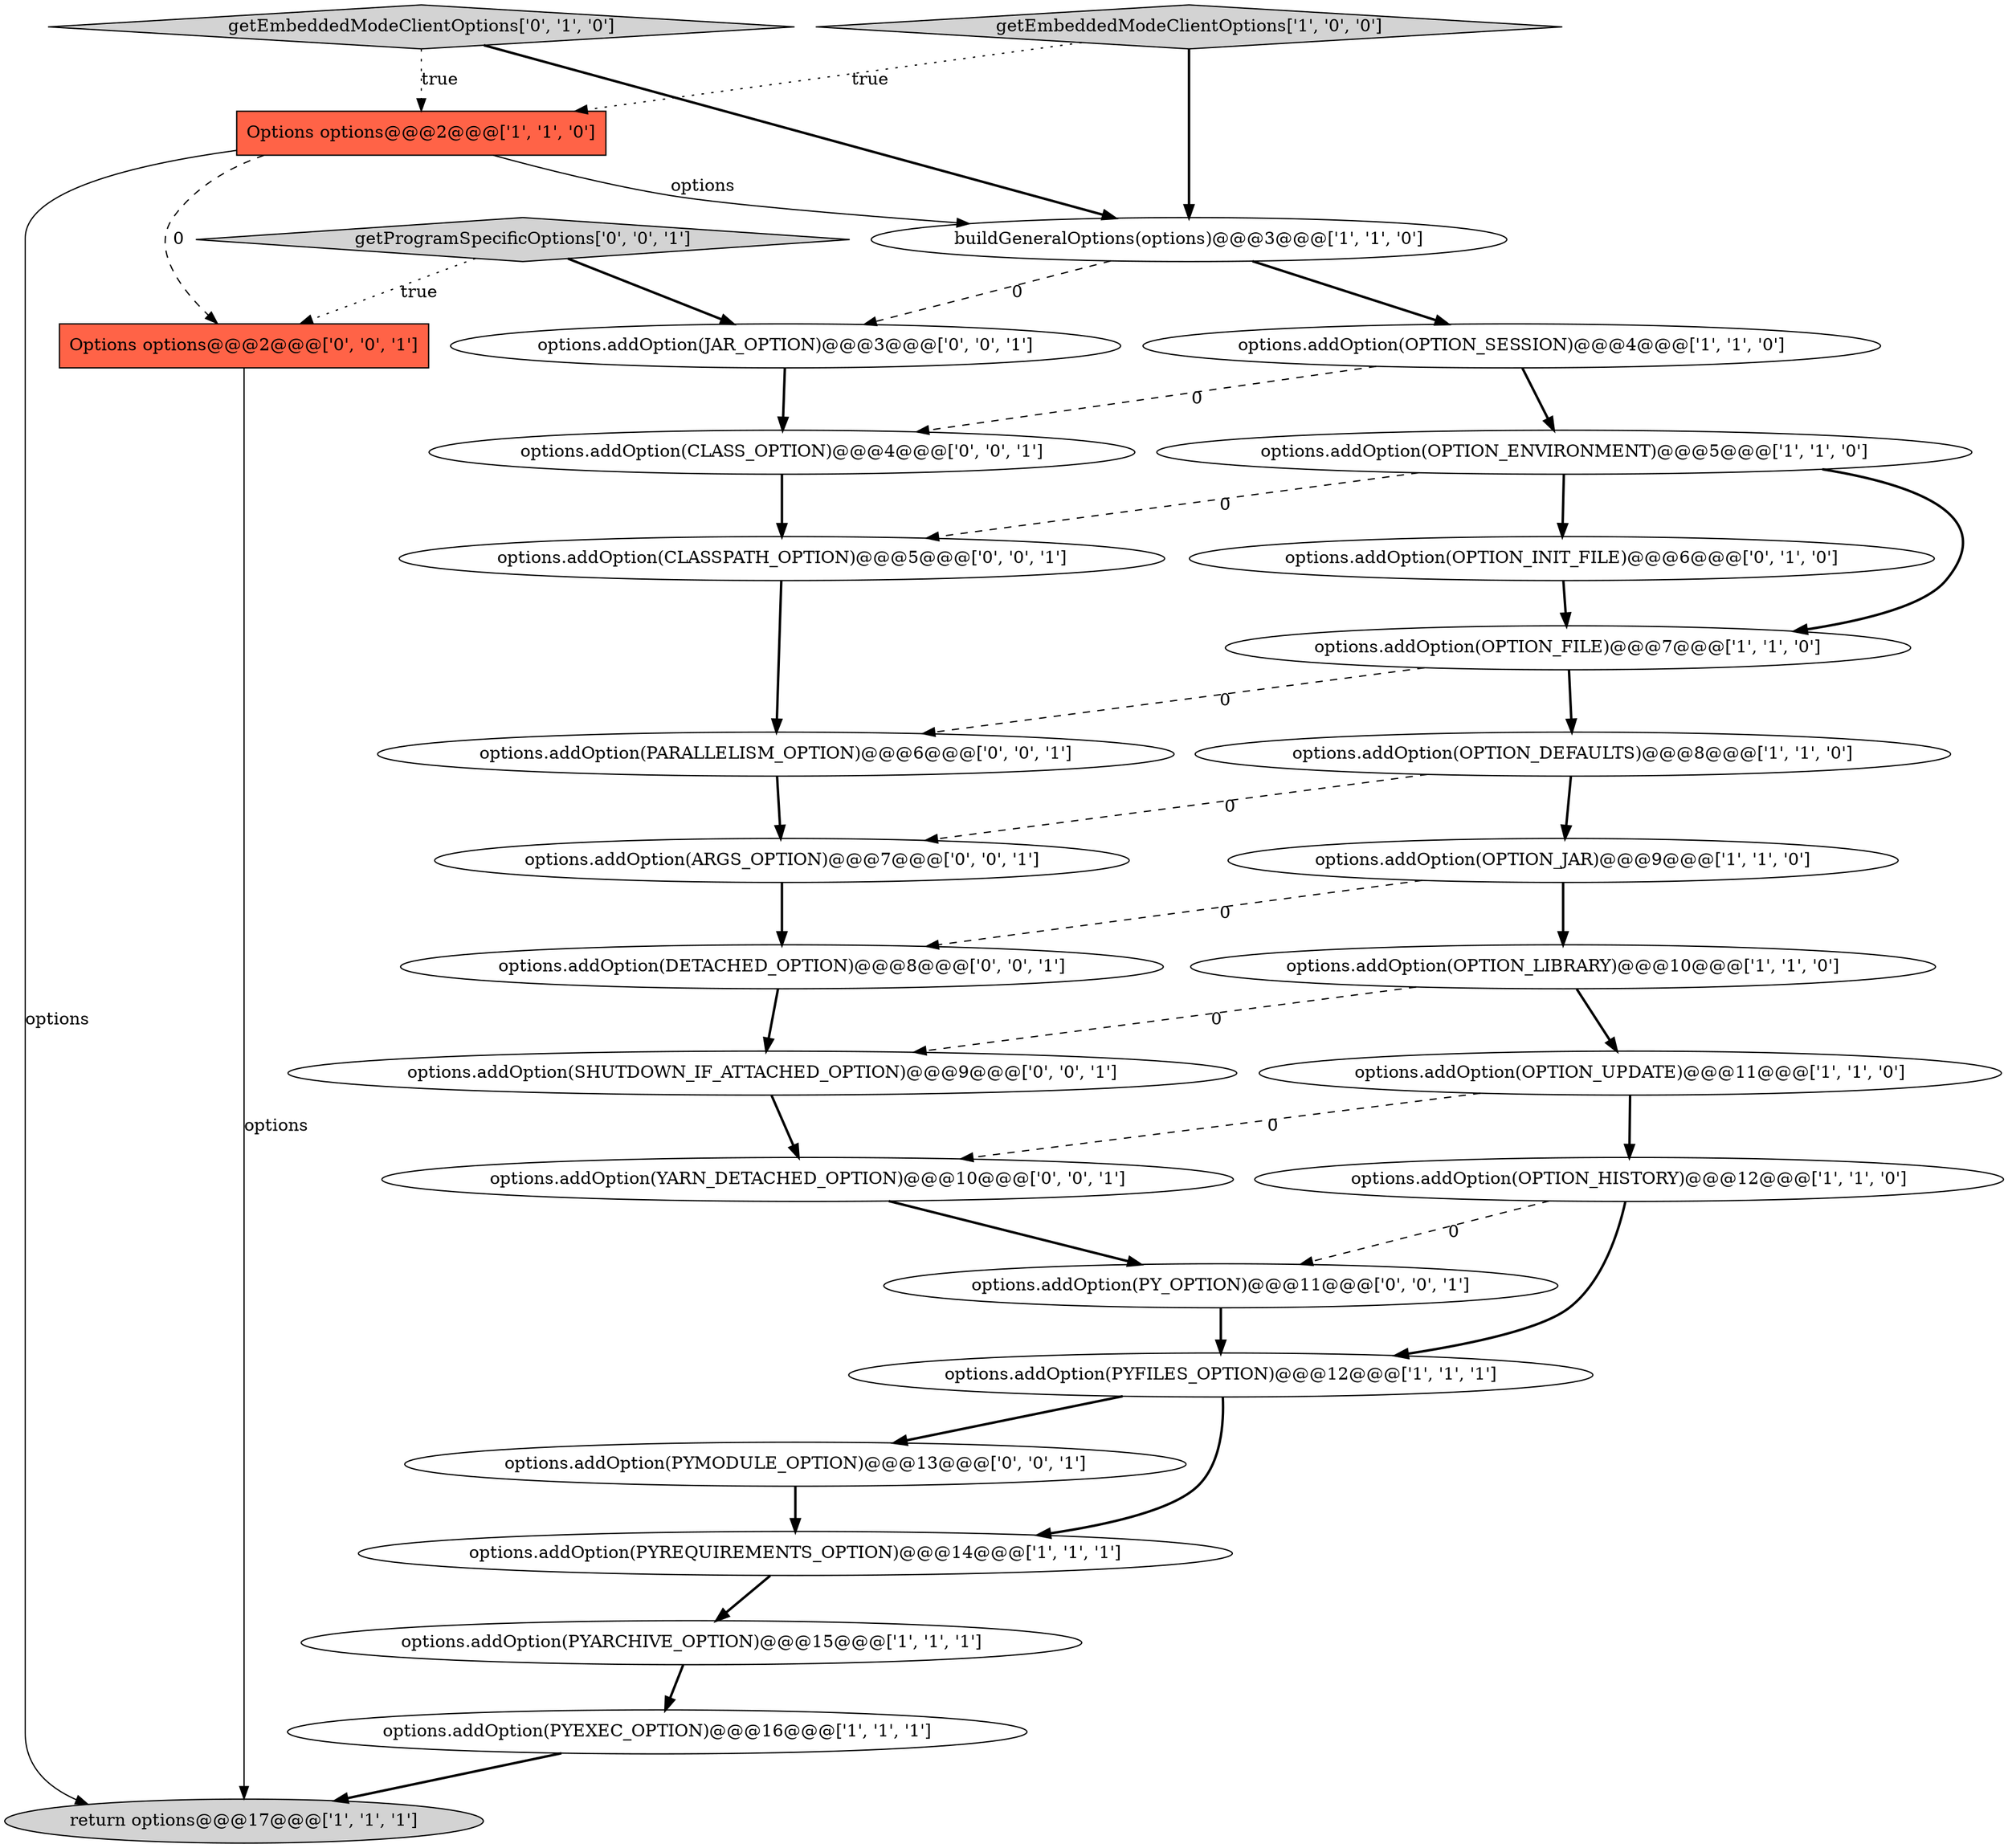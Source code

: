 digraph {
29 [style = filled, label = "options.addOption(DETACHED_OPTION)@@@8@@@['0', '0', '1']", fillcolor = white, shape = ellipse image = "AAA0AAABBB3BBB"];
11 [style = filled, label = "options.addOption(OPTION_LIBRARY)@@@10@@@['1', '1', '0']", fillcolor = white, shape = ellipse image = "AAA0AAABBB1BBB"];
19 [style = filled, label = "options.addOption(PARALLELISM_OPTION)@@@6@@@['0', '0', '1']", fillcolor = white, shape = ellipse image = "AAA0AAABBB3BBB"];
12 [style = filled, label = "options.addOption(PYEXEC_OPTION)@@@16@@@['1', '1', '1']", fillcolor = white, shape = ellipse image = "AAA0AAABBB1BBB"];
13 [style = filled, label = "options.addOption(OPTION_SESSION)@@@4@@@['1', '1', '0']", fillcolor = white, shape = ellipse image = "AAA0AAABBB1BBB"];
3 [style = filled, label = "buildGeneralOptions(options)@@@3@@@['1', '1', '0']", fillcolor = white, shape = ellipse image = "AAA0AAABBB1BBB"];
28 [style = filled, label = "options.addOption(PYMODULE_OPTION)@@@13@@@['0', '0', '1']", fillcolor = white, shape = ellipse image = "AAA0AAABBB3BBB"];
7 [style = filled, label = "options.addOption(PYREQUIREMENTS_OPTION)@@@14@@@['1', '1', '1']", fillcolor = white, shape = ellipse image = "AAA0AAABBB1BBB"];
15 [style = filled, label = "options.addOption(OPTION_UPDATE)@@@11@@@['1', '1', '0']", fillcolor = white, shape = ellipse image = "AAA0AAABBB1BBB"];
8 [style = filled, label = "Options options@@@2@@@['1', '1', '0']", fillcolor = tomato, shape = box image = "AAA0AAABBB1BBB"];
22 [style = filled, label = "options.addOption(YARN_DETACHED_OPTION)@@@10@@@['0', '0', '1']", fillcolor = white, shape = ellipse image = "AAA0AAABBB3BBB"];
1 [style = filled, label = "options.addOption(OPTION_JAR)@@@9@@@['1', '1', '0']", fillcolor = white, shape = ellipse image = "AAA0AAABBB1BBB"];
10 [style = filled, label = "options.addOption(OPTION_FILE)@@@7@@@['1', '1', '0']", fillcolor = white, shape = ellipse image = "AAA0AAABBB1BBB"];
14 [style = filled, label = "options.addOption(OPTION_ENVIRONMENT)@@@5@@@['1', '1', '0']", fillcolor = white, shape = ellipse image = "AAA0AAABBB1BBB"];
20 [style = filled, label = "options.addOption(CLASS_OPTION)@@@4@@@['0', '0', '1']", fillcolor = white, shape = ellipse image = "AAA0AAABBB3BBB"];
21 [style = filled, label = "options.addOption(ARGS_OPTION)@@@7@@@['0', '0', '1']", fillcolor = white, shape = ellipse image = "AAA0AAABBB3BBB"];
0 [style = filled, label = "options.addOption(OPTION_HISTORY)@@@12@@@['1', '1', '0']", fillcolor = white, shape = ellipse image = "AAA0AAABBB1BBB"];
16 [style = filled, label = "options.addOption(OPTION_INIT_FILE)@@@6@@@['0', '1', '0']", fillcolor = white, shape = ellipse image = "AAA1AAABBB2BBB"];
17 [style = filled, label = "getEmbeddedModeClientOptions['0', '1', '0']", fillcolor = lightgray, shape = diamond image = "AAA0AAABBB2BBB"];
25 [style = filled, label = "options.addOption(PY_OPTION)@@@11@@@['0', '0', '1']", fillcolor = white, shape = ellipse image = "AAA0AAABBB3BBB"];
5 [style = filled, label = "getEmbeddedModeClientOptions['1', '0', '0']", fillcolor = lightgray, shape = diamond image = "AAA0AAABBB1BBB"];
18 [style = filled, label = "Options options@@@2@@@['0', '0', '1']", fillcolor = tomato, shape = box image = "AAA0AAABBB3BBB"];
9 [style = filled, label = "options.addOption(PYARCHIVE_OPTION)@@@15@@@['1', '1', '1']", fillcolor = white, shape = ellipse image = "AAA0AAABBB1BBB"];
27 [style = filled, label = "getProgramSpecificOptions['0', '0', '1']", fillcolor = lightgray, shape = diamond image = "AAA0AAABBB3BBB"];
23 [style = filled, label = "options.addOption(SHUTDOWN_IF_ATTACHED_OPTION)@@@9@@@['0', '0', '1']", fillcolor = white, shape = ellipse image = "AAA0AAABBB3BBB"];
24 [style = filled, label = "options.addOption(CLASSPATH_OPTION)@@@5@@@['0', '0', '1']", fillcolor = white, shape = ellipse image = "AAA0AAABBB3BBB"];
26 [style = filled, label = "options.addOption(JAR_OPTION)@@@3@@@['0', '0', '1']", fillcolor = white, shape = ellipse image = "AAA0AAABBB3BBB"];
4 [style = filled, label = "options.addOption(OPTION_DEFAULTS)@@@8@@@['1', '1', '0']", fillcolor = white, shape = ellipse image = "AAA0AAABBB1BBB"];
2 [style = filled, label = "options.addOption(PYFILES_OPTION)@@@12@@@['1', '1', '1']", fillcolor = white, shape = ellipse image = "AAA0AAABBB1BBB"];
6 [style = filled, label = "return options@@@17@@@['1', '1', '1']", fillcolor = lightgray, shape = ellipse image = "AAA0AAABBB1BBB"];
5->8 [style = dotted, label="true"];
28->7 [style = bold, label=""];
23->22 [style = bold, label=""];
27->18 [style = dotted, label="true"];
8->3 [style = solid, label="options"];
15->22 [style = dashed, label="0"];
8->6 [style = solid, label="options"];
8->18 [style = dashed, label="0"];
14->16 [style = bold, label=""];
4->21 [style = dashed, label="0"];
2->7 [style = bold, label=""];
25->2 [style = bold, label=""];
7->9 [style = bold, label=""];
26->20 [style = bold, label=""];
1->29 [style = dashed, label="0"];
11->15 [style = bold, label=""];
3->26 [style = dashed, label="0"];
17->3 [style = bold, label=""];
3->13 [style = bold, label=""];
21->29 [style = bold, label=""];
16->10 [style = bold, label=""];
2->28 [style = bold, label=""];
11->23 [style = dashed, label="0"];
4->1 [style = bold, label=""];
1->11 [style = bold, label=""];
29->23 [style = bold, label=""];
0->25 [style = dashed, label="0"];
19->21 [style = bold, label=""];
15->0 [style = bold, label=""];
14->24 [style = dashed, label="0"];
10->4 [style = bold, label=""];
22->25 [style = bold, label=""];
18->6 [style = solid, label="options"];
27->26 [style = bold, label=""];
17->8 [style = dotted, label="true"];
20->24 [style = bold, label=""];
13->20 [style = dashed, label="0"];
10->19 [style = dashed, label="0"];
24->19 [style = bold, label=""];
5->3 [style = bold, label=""];
0->2 [style = bold, label=""];
13->14 [style = bold, label=""];
14->10 [style = bold, label=""];
12->6 [style = bold, label=""];
9->12 [style = bold, label=""];
}
